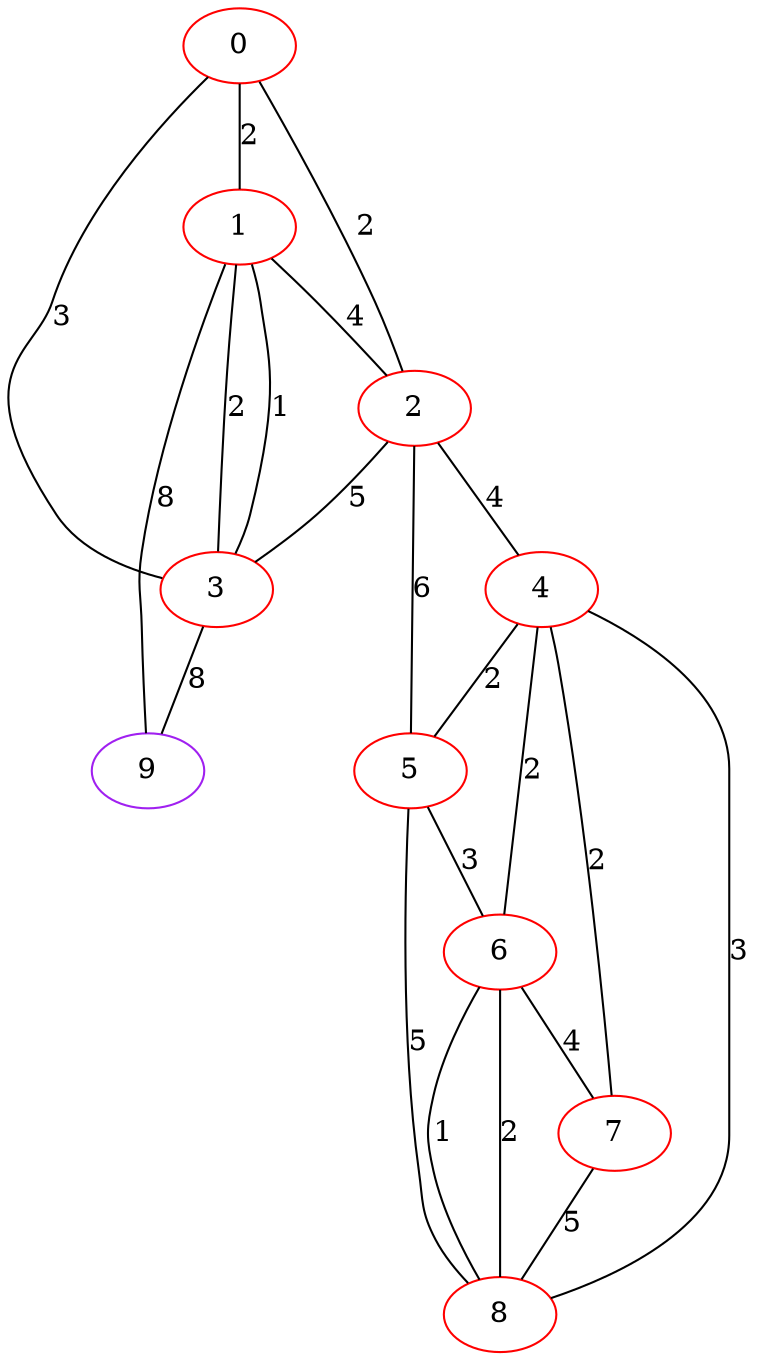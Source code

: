 graph "" {
0 [color=red, weight=1];
1 [color=red, weight=1];
2 [color=red, weight=1];
3 [color=red, weight=1];
4 [color=red, weight=1];
5 [color=red, weight=1];
6 [color=red, weight=1];
7 [color=red, weight=1];
8 [color=red, weight=1];
9 [color=purple, weight=4];
0 -- 1  [key=0, label=2];
0 -- 2  [key=0, label=2];
0 -- 3  [key=0, label=3];
1 -- 9  [key=0, label=8];
1 -- 2  [key=0, label=4];
1 -- 3  [key=0, label=2];
1 -- 3  [key=1, label=1];
2 -- 3  [key=0, label=5];
2 -- 4  [key=0, label=4];
2 -- 5  [key=0, label=6];
3 -- 9  [key=0, label=8];
4 -- 8  [key=0, label=3];
4 -- 5  [key=0, label=2];
4 -- 6  [key=0, label=2];
4 -- 7  [key=0, label=2];
5 -- 8  [key=0, label=5];
5 -- 6  [key=0, label=3];
6 -- 8  [key=0, label=1];
6 -- 8  [key=1, label=2];
6 -- 7  [key=0, label=4];
7 -- 8  [key=0, label=5];
}
